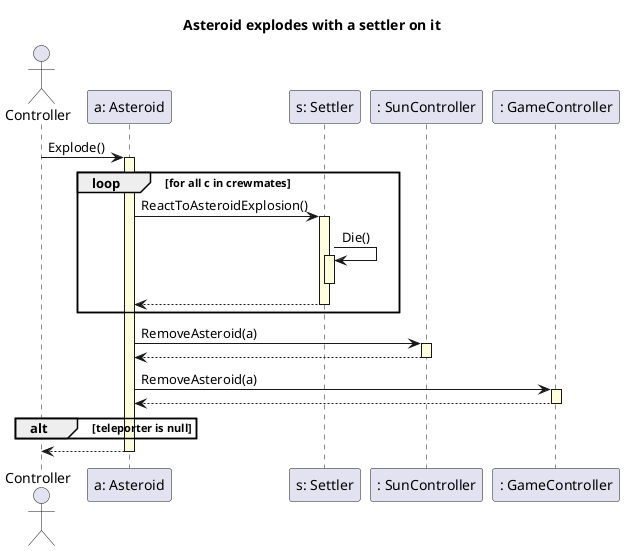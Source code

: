 @startuml
skinparam SequenceLifeLineBackgroundColor LightYellow

title "Asteroid explodes with a settler on it"

actor Controller as C

participant "a: Asteroid" as a
participant "s: Settler" as s
participant ": SunController" as sun
participant ": GameController" as game

C -> a ++ : Explode()

loop for all c in crewmates

    a -> s ++ : ReactToAsteroidExplosion() 
        s -> s ++ : Die()
        deactivate s
    s --> a --

end

a -> sun ++ : RemoveAsteroid(a)
sun --> a --

a -> game ++ : RemoveAsteroid(a)
game --> a --

alt teleporter is null
end

a --> C --

@enduml